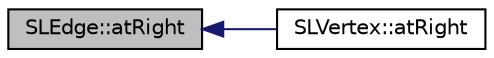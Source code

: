 digraph "SLEdge::atRight"
{
  edge [fontname="Helvetica",fontsize="10",labelfontname="Helvetica",labelfontsize="10"];
  node [fontname="Helvetica",fontsize="10",shape=record];
  rankdir="LR";
  Node3 [label="SLEdge::atRight",height=0.2,width=0.4,color="black", fillcolor="grey75", style="filled", fontcolor="black"];
  Node3 -> Node4 [dir="back",color="midnightblue",fontsize="10",style="solid",fontname="Helvetica"];
  Node4 [label="SLVertex::atRight",height=0.2,width=0.4,color="black", fillcolor="white", style="filled",URL="$dd/dc7/class_s_l_vertex.html#acf2d17f6ff73e62fffdbe59c0bb61c2d"];
}
